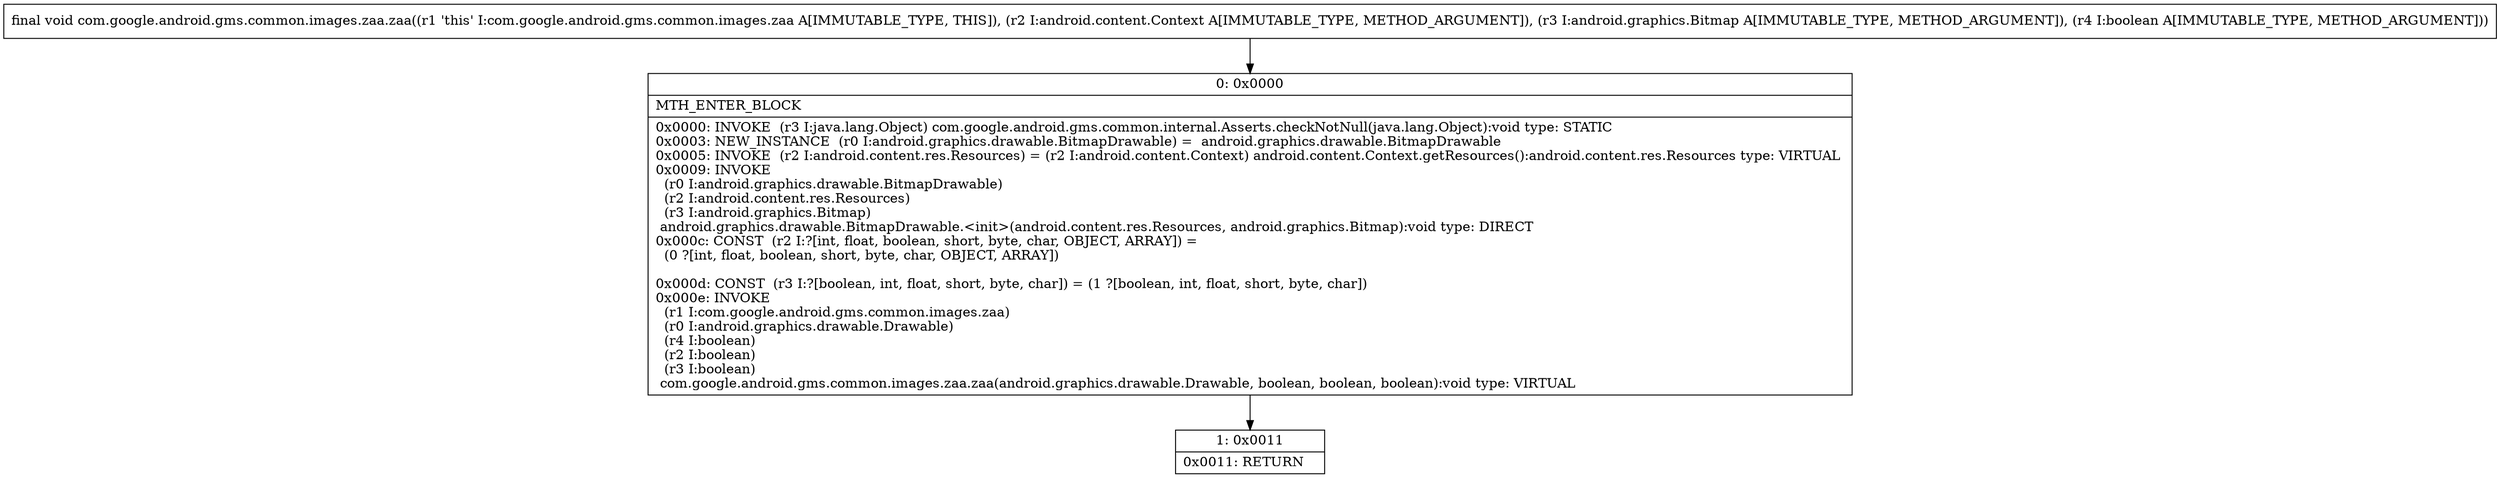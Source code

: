 digraph "CFG forcom.google.android.gms.common.images.zaa.zaa(Landroid\/content\/Context;Landroid\/graphics\/Bitmap;Z)V" {
Node_0 [shape=record,label="{0\:\ 0x0000|MTH_ENTER_BLOCK\l|0x0000: INVOKE  (r3 I:java.lang.Object) com.google.android.gms.common.internal.Asserts.checkNotNull(java.lang.Object):void type: STATIC \l0x0003: NEW_INSTANCE  (r0 I:android.graphics.drawable.BitmapDrawable) =  android.graphics.drawable.BitmapDrawable \l0x0005: INVOKE  (r2 I:android.content.res.Resources) = (r2 I:android.content.Context) android.content.Context.getResources():android.content.res.Resources type: VIRTUAL \l0x0009: INVOKE  \l  (r0 I:android.graphics.drawable.BitmapDrawable)\l  (r2 I:android.content.res.Resources)\l  (r3 I:android.graphics.Bitmap)\l android.graphics.drawable.BitmapDrawable.\<init\>(android.content.res.Resources, android.graphics.Bitmap):void type: DIRECT \l0x000c: CONST  (r2 I:?[int, float, boolean, short, byte, char, OBJECT, ARRAY]) = \l  (0 ?[int, float, boolean, short, byte, char, OBJECT, ARRAY])\l \l0x000d: CONST  (r3 I:?[boolean, int, float, short, byte, char]) = (1 ?[boolean, int, float, short, byte, char]) \l0x000e: INVOKE  \l  (r1 I:com.google.android.gms.common.images.zaa)\l  (r0 I:android.graphics.drawable.Drawable)\l  (r4 I:boolean)\l  (r2 I:boolean)\l  (r3 I:boolean)\l com.google.android.gms.common.images.zaa.zaa(android.graphics.drawable.Drawable, boolean, boolean, boolean):void type: VIRTUAL \l}"];
Node_1 [shape=record,label="{1\:\ 0x0011|0x0011: RETURN   \l}"];
MethodNode[shape=record,label="{final void com.google.android.gms.common.images.zaa.zaa((r1 'this' I:com.google.android.gms.common.images.zaa A[IMMUTABLE_TYPE, THIS]), (r2 I:android.content.Context A[IMMUTABLE_TYPE, METHOD_ARGUMENT]), (r3 I:android.graphics.Bitmap A[IMMUTABLE_TYPE, METHOD_ARGUMENT]), (r4 I:boolean A[IMMUTABLE_TYPE, METHOD_ARGUMENT])) }"];
MethodNode -> Node_0;
Node_0 -> Node_1;
}

